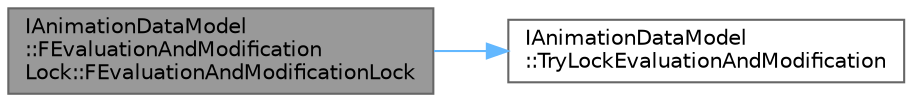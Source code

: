 digraph "IAnimationDataModel::FEvaluationAndModificationLock::FEvaluationAndModificationLock"
{
 // INTERACTIVE_SVG=YES
 // LATEX_PDF_SIZE
  bgcolor="transparent";
  edge [fontname=Helvetica,fontsize=10,labelfontname=Helvetica,labelfontsize=10];
  node [fontname=Helvetica,fontsize=10,shape=box,height=0.2,width=0.4];
  rankdir="LR";
  Node1 [id="Node000001",label="IAnimationDataModel\l::FEvaluationAndModification\lLock::FEvaluationAndModificationLock",height=0.2,width=0.4,color="gray40", fillcolor="grey60", style="filled", fontcolor="black",tooltip=" "];
  Node1 -> Node2 [id="edge1_Node000001_Node000002",color="steelblue1",style="solid",tooltip=" "];
  Node2 [id="Node000002",label="IAnimationDataModel\l::TryLockEvaluationAndModification",height=0.2,width=0.4,color="grey40", fillcolor="white", style="filled",URL="$d9/dee/classIAnimationDataModel.html#a7d1ac4ae89b48cd613bf1d466583b5dd",tooltip=" "];
}
